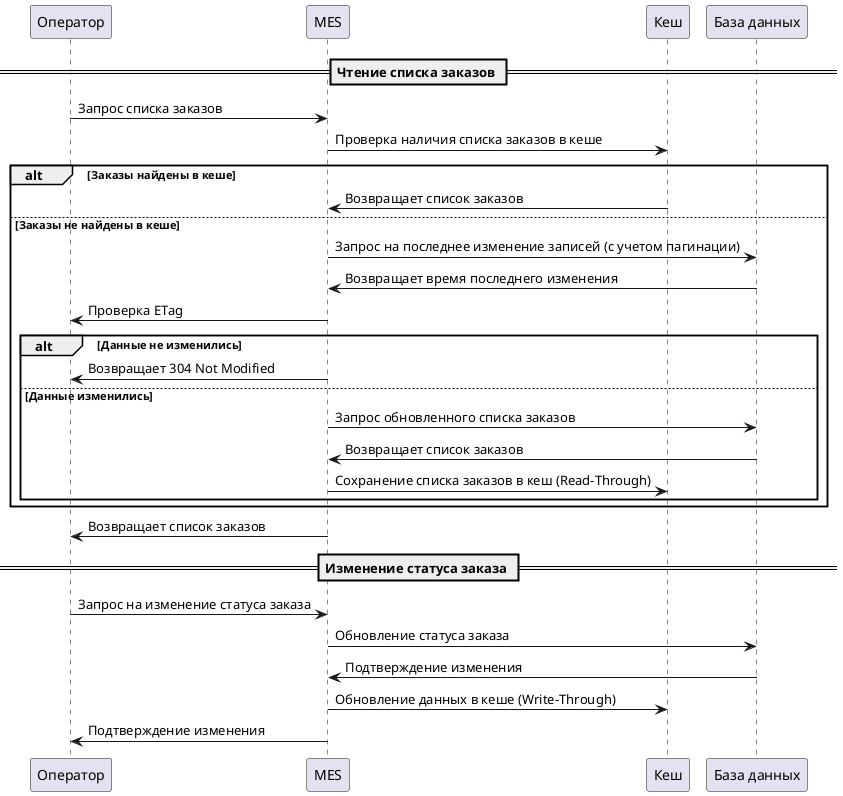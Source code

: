 @startuml

participant "Оператор" as Operator
participant "MES" as MES
participant "Кеш" as Cache
participant "База данных" as Database

== Чтение списка заказов ==
Operator -> MES: Запрос списка заказов
MES -> Cache: Проверка наличия списка заказов в кеше
alt Заказы найдены в кеше
    Cache -> MES: Возвращает список заказов
else Заказы не найдены в кеше
    MES -> Database: Запрос на последнее изменение записей (с учетом пагинации)
    Database -> MES: Возвращает время последнего изменения
    MES -> Operator: Проверка ETag
    alt Данные не изменились
        MES -> Operator: Возвращает 304 Not Modified
    else Данные изменились
        MES -> Database: Запрос обновленного списка заказов
        Database -> MES: Возвращает список заказов
        MES -> Cache: Сохранение списка заказов в кеш (Read-Through)
    end
end
MES -> Operator: Возвращает список заказов

== Изменение статуса заказа ==
Operator -> MES: Запрос на изменение статуса заказа
MES -> Database: Обновление статуса заказа
Database -> MES: Подтверждение изменения
MES -> Cache: Обновление данных в кеше (Write-Through)
MES -> Operator: Подтверждение изменения

@enduml